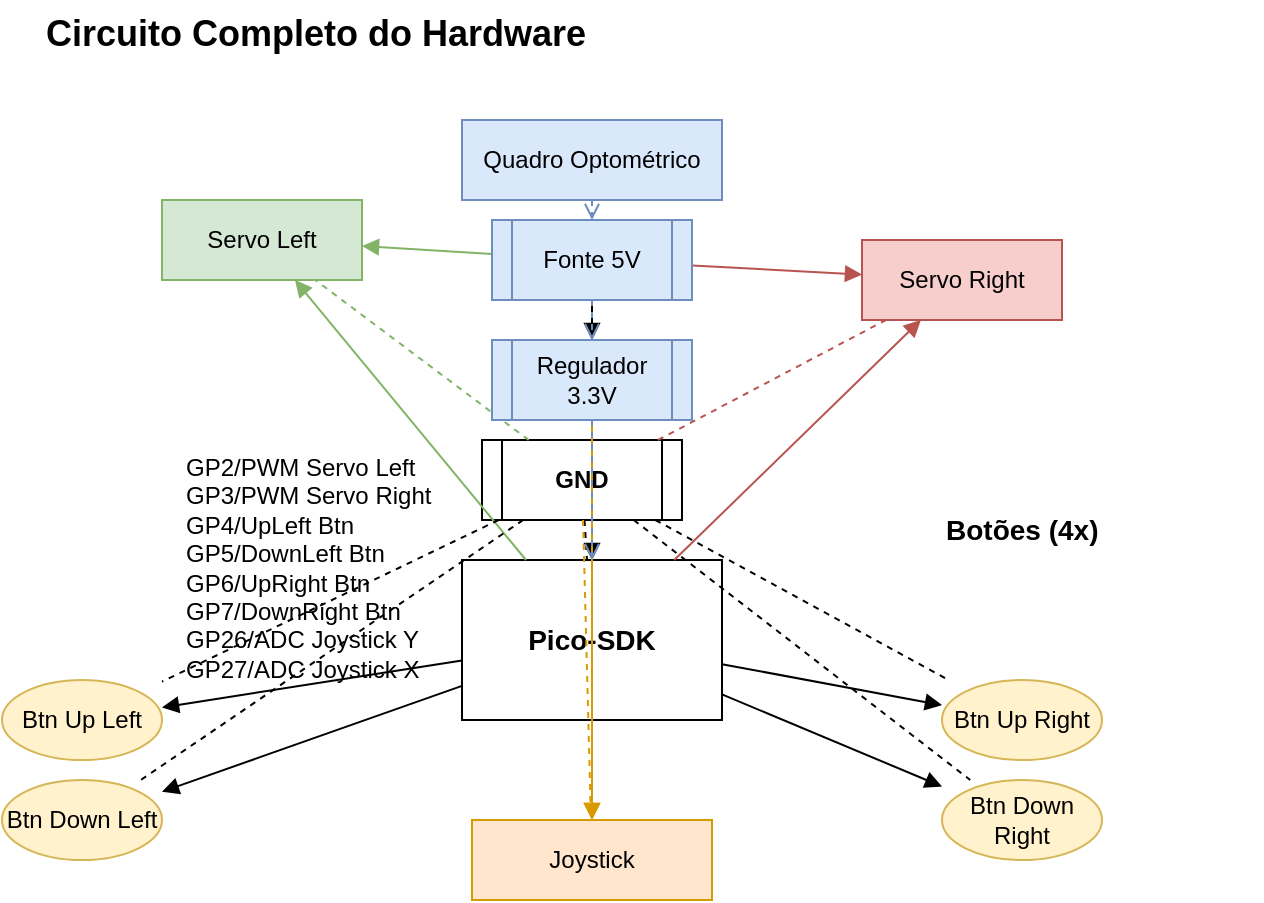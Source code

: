 <mxfile version="26.0.16">
  <diagram id="CompleteHardwareSchematic" name="Circuito Completo do Hardware">
    <mxGraphModel dx="1231" dy="1449" grid="1" gridSize="10" guides="1" tooltips="1" connect="1" arrows="1" fold="1" page="1" pageScale="1" pageWidth="1200" pageHeight="800" math="0" shadow="0">
      <root>
        <mxCell id="0" />
        <mxCell id="1" parent="0" />
        <mxCell id="title" value="Circuito Completo do Hardware" style="text;html=1;fontSize=18;fontStyle=1;" parent="1" vertex="1">
          <mxGeometry x="170" y="-40" width="300" height="40" as="geometry" />
        </mxCell>
        <mxCell id="gnd" value="GND" style="shape=process;whiteSpace=wrap;html=1;fillColor=#ffffff;strokeColor=#000000;fontStyle=1;" parent="1" vertex="1">
          <mxGeometry x="390" y="180" width="100" height="40" as="geometry" />
        </mxCell>
        <mxCell id="pico" value="Pico-SDK" style="shape=rectangle;whiteSpace=wrap;html=1;fillColor=#ffffff;strokeColor=#000000;fontSize=14;fontStyle=1;" parent="1" vertex="1">
          <mxGeometry x="380" y="240" width="130" height="80" as="geometry" />
        </mxCell>
        <mxCell id="picoPins" value="GP2/PWM Servo Left&#xa;GP3/PWM Servo Right&#xa;GP4/UpLeft Btn&#xa;GP5/DownLeft Btn&#xa;GP6/UpRight Btn&#xa;GP7/DownRight Btn&#xa;GP26/ADC Joystick Y&#xa;GP27/ADC Joystick X" style="text;html=1;align=left;verticalAlign=top;fontSize=12;" parent="1" vertex="1">
          <mxGeometry x="240" y="180" width="130" height="100" as="geometry" />
        </mxCell>
        <mxCell id="servoLeft" value="Servo Left" style="shape=rectangle;whiteSpace=wrap;html=1;fillColor=#d5e8d4;strokeColor=#82b366;" parent="1" vertex="1">
          <mxGeometry x="230" y="60" width="100" height="40" as="geometry" />
        </mxCell>
        <mxCell id="servoRight" value="Servo Right" style="shape=rectangle;whiteSpace=wrap;html=1;fillColor=#f8cecc;strokeColor=#b85450;" parent="1" vertex="1">
          <mxGeometry x="580" y="80" width="100" height="40" as="geometry" />
        </mxCell>
        <mxCell id="buttonsLabel" value="Botões (4x)" style="text;whiteSpace=wrap;html=1;fontSize=14;fontStyle=1;" parent="1" vertex="1">
          <mxGeometry x="620" y="210" width="160" height="30" as="geometry" />
        </mxCell>
        <mxCell id="btnUpLeft" value="Btn Up Left" style="shape=ellipse;whiteSpace=wrap;html=1;fillColor=#fff2cc;strokeColor=#d6b656;" parent="1" vertex="1">
          <mxGeometry x="150" y="300" width="80" height="40" as="geometry" />
        </mxCell>
        <mxCell id="btnDownLeft" value="Btn Down Left" style="shape=ellipse;whiteSpace=wrap;html=1;fillColor=#fff2cc;strokeColor=#d6b656;" parent="1" vertex="1">
          <mxGeometry x="150" y="350" width="80" height="40" as="geometry" />
        </mxCell>
        <mxCell id="btnUpRight" value="Btn Up Right" style="shape=ellipse;whiteSpace=wrap;html=1;fillColor=#fff2cc;strokeColor=#d6b656;" parent="1" vertex="1">
          <mxGeometry x="620" y="300" width="80" height="40" as="geometry" />
        </mxCell>
        <mxCell id="btnDownRight" value="Btn Down Right" style="shape=ellipse;whiteSpace=wrap;html=1;fillColor=#fff2cc;strokeColor=#d6b656;" parent="1" vertex="1">
          <mxGeometry x="620" y="350" width="80" height="40" as="geometry" />
        </mxCell>
        <mxCell id="joystick" value="Joystick" style="shape=rectangle;whiteSpace=wrap;html=1;fillColor=#ffe6cc;strokeColor=#d79b00;" parent="1" vertex="1">
          <mxGeometry x="385" y="370" width="120" height="40" as="geometry" />
        </mxCell>
        <mxCell id="opticalChart" value="Quadro Optométrico" style="shape=rectangle;whiteSpace=wrap;html=1;fillColor=#dae8fc;strokeColor=#6c8ebf;" parent="1" vertex="1">
          <mxGeometry x="380" y="20" width="130" height="40" as="geometry" />
        </mxCell>
        <mxCell id="line5vReg" style="endArrow=block;endFill=1;" parent="1" source="power5v" target="regulator3v3" edge="1">
          <mxGeometry relative="1" as="geometry" />
        </mxCell>
        <mxCell id="line5vServoLeft" style="endArrow=block;endFill=1;strokeColor=#82b366;" parent="1" source="power5v" target="servoLeft" edge="1">
          <mxGeometry relative="1" as="geometry" />
        </mxCell>
        <mxCell id="line5vServoRight" style="endArrow=block;endFill=1;strokeColor=#b85450;" parent="1" source="power5v" target="servoRight" edge="1">
          <mxGeometry relative="1" as="geometry" />
        </mxCell>
        <mxCell id="line33vPico" style="endArrow=block;endFill=1;" parent="1" source="regulator3v3" target="pico" edge="1">
          <mxGeometry relative="1" as="geometry" />
        </mxCell>
        <mxCell id="lineGndPico" style="endArrow=none;endFill=0;dashed=1;" parent="1" source="gnd" target="pico" edge="1">
          <mxGeometry relative="1" as="geometry" />
        </mxCell>
        <mxCell id="lineGndServoLeft" style="endArrow=none;endFill=0;dashed=1;strokeColor=#82b366;" parent="1" source="gnd" target="servoLeft" edge="1">
          <mxGeometry relative="1" as="geometry" />
        </mxCell>
        <mxCell id="lineGndServoRight" style="endArrow=none;endFill=0;dashed=1;strokeColor=#b85450;" parent="1" source="gnd" target="servoRight" edge="1">
          <mxGeometry relative="1" as="geometry" />
        </mxCell>
        <mxCell id="linePicoServoLeft" style="endArrow=block;endFill=1;strokeColor=#82b366;" parent="1" source="pico" target="servoLeft" edge="1">
          <mxGeometry relative="1" as="geometry" />
        </mxCell>
        <mxCell id="linePicoServoRight" style="endArrow=block;endFill=1;strokeColor=#b85450;" parent="1" source="pico" target="servoRight" edge="1">
          <mxGeometry relative="1" as="geometry" />
        </mxCell>
        <mxCell id="linePicoBtnUpLeft" style="endArrow=block;endFill=1;" parent="1" source="pico" target="btnUpLeft" edge="1">
          <mxGeometry relative="1" as="geometry" />
        </mxCell>
        <mxCell id="linePicoBtnDownLeft" style="endArrow=block;endFill=1;" parent="1" source="pico" target="btnDownLeft" edge="1">
          <mxGeometry relative="1" as="geometry" />
        </mxCell>
        <mxCell id="linePicoBtnUpRight" style="endArrow=block;endFill=1;" parent="1" source="pico" target="btnUpRight" edge="1">
          <mxGeometry relative="1" as="geometry" />
        </mxCell>
        <mxCell id="linePicoBtnDownRight" style="endArrow=block;endFill=1;" parent="1" source="pico" target="btnDownRight" edge="1">
          <mxGeometry relative="1" as="geometry" />
        </mxCell>
        <mxCell id="lineGndBtnUpLeft" style="endArrow=none;endFill=0;dashed=1;" parent="1" source="gnd" target="btnUpLeft" edge="1">
          <mxGeometry relative="1" as="geometry" />
        </mxCell>
        <mxCell id="lineGndBtnDownLeft" style="endArrow=none;endFill=0;dashed=1;" parent="1" source="gnd" target="btnDownLeft" edge="1">
          <mxGeometry relative="1" as="geometry" />
        </mxCell>
        <mxCell id="lineGndBtnUpRight" style="endArrow=none;endFill=0;dashed=1;" parent="1" source="gnd" target="btnUpRight" edge="1">
          <mxGeometry relative="1" as="geometry" />
        </mxCell>
        <mxCell id="lineGndBtnDownRight" style="endArrow=none;endFill=0;dashed=1;" parent="1" source="gnd" target="btnDownRight" edge="1">
          <mxGeometry relative="1" as="geometry" />
        </mxCell>
        <mxCell id="linePicoJoystick" style="endArrow=block;endFill=1;strokeColor=#d79b00;" parent="1" source="pico" target="joystick" edge="1">
          <mxGeometry relative="1" as="geometry" />
        </mxCell>
        <mxCell id="line33vJoystick" style="endArrow=block;endFill=1;strokeColor=#d79b00;" parent="1" source="regulator3v3" target="joystick" edge="1">
          <mxGeometry relative="1" as="geometry" />
        </mxCell>
        <mxCell id="lineGndJoystick" style="endArrow=none;endFill=0;dashed=1;strokeColor=#d79b00;" parent="1" source="gnd" target="joystick" edge="1">
          <mxGeometry relative="1" as="geometry" />
        </mxCell>
        <mxCell id="lineOpticalChart" style="endArrow=open;endFill=0;dashed=1;strokeColor=#6c8ebf;" parent="1" source="regulator3v3" target="pico" edge="1">
          <mxGeometry relative="1" as="geometry" />
        </mxCell>
        <mxCell id="OBIYeq0KEJqnpQglvESE-2" value="" style="endArrow=open;endFill=0;dashed=1;strokeColor=#6c8ebf;" edge="1" parent="1" source="opticalChart" target="power5v">
          <mxGeometry relative="1" as="geometry">
            <mxPoint x="445" y="60" as="sourcePoint" />
            <mxPoint x="445" y="120" as="targetPoint" />
          </mxGeometry>
        </mxCell>
        <mxCell id="power5v" value="Fonte 5V" style="shape=process;whiteSpace=wrap;html=1;fillColor=#dae8fc;strokeColor=#6c8ebf;" parent="1" vertex="1">
          <mxGeometry x="395" y="70" width="100" height="40" as="geometry" />
        </mxCell>
        <mxCell id="OBIYeq0KEJqnpQglvESE-3" value="" style="endArrow=open;endFill=0;dashed=1;strokeColor=#6c8ebf;" edge="1" parent="1" source="power5v" target="regulator3v3">
          <mxGeometry relative="1" as="geometry">
            <mxPoint x="445" y="110" as="sourcePoint" />
            <mxPoint x="445" y="180" as="targetPoint" />
          </mxGeometry>
        </mxCell>
        <mxCell id="regulator3v3" value="Regulador 3.3V" style="shape=process;whiteSpace=wrap;html=1;fillColor=#dae8fc;strokeColor=#6c8ebf;" parent="1" vertex="1">
          <mxGeometry x="395" y="130" width="100" height="40" as="geometry" />
        </mxCell>
      </root>
    </mxGraphModel>
  </diagram>
</mxfile>
